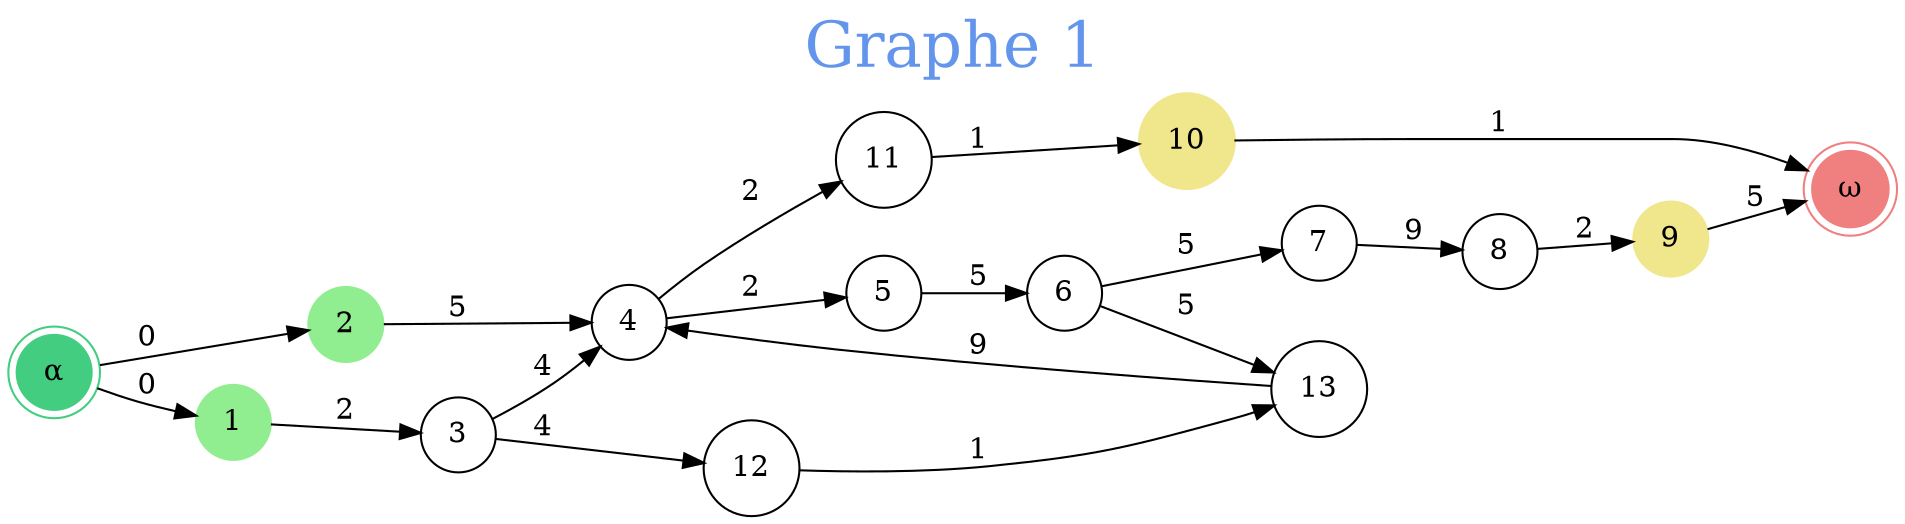 // Graphe 1
digraph {
	rankdir=LR
	graph [fontcolor=cornflowerblue fontsize=30 label="Graphe 1" labelloc=t]
	0 [label="α" color=seagreen3 shape=doublecircle style=filled]
	1 [label=1 color=lightgreen shape=circle style=filled]
	2 [label=2 color=lightgreen shape=circle style=filled]
	3 [label=3 shape=circle]
	4 [label=4 shape=circle]
	5 [label=5 shape=circle]
	6 [label=6 shape=circle]
	7 [label=7 shape=circle]
	8 [label=8 shape=circle]
	9 [label=9 color=khaki shape=circle style=filled]
	10 [label=10 color=khaki shape=circle style=filled]
	11 [label=11 shape=circle]
	12 [label=12 shape=circle]
	13 [label=13 shape=circle]
	14 [label="ω" color=lightcoral shape=doublecircle style=filled]
	0 -> 1 [label=0]
	0 -> 2 [label=0]
	1 -> 3 [label=2]
	2 -> 4 [label=5]
	3 -> 4 [label=4]
	3 -> 12 [label=4]
	4 -> 5 [label=2]
	4 -> 11 [label=2]
	5 -> 6 [label=5]
	6 -> 7 [label=5]
	6 -> 13 [label=5]
	7 -> 8 [label=9]
	8 -> 9 [label=2]
	9 -> 14 [label=5]
	10 -> 14 [label=1]
	11 -> 10 [label=1]
	12 -> 13 [label=1]
	13 -> 4 [label=9]
}
